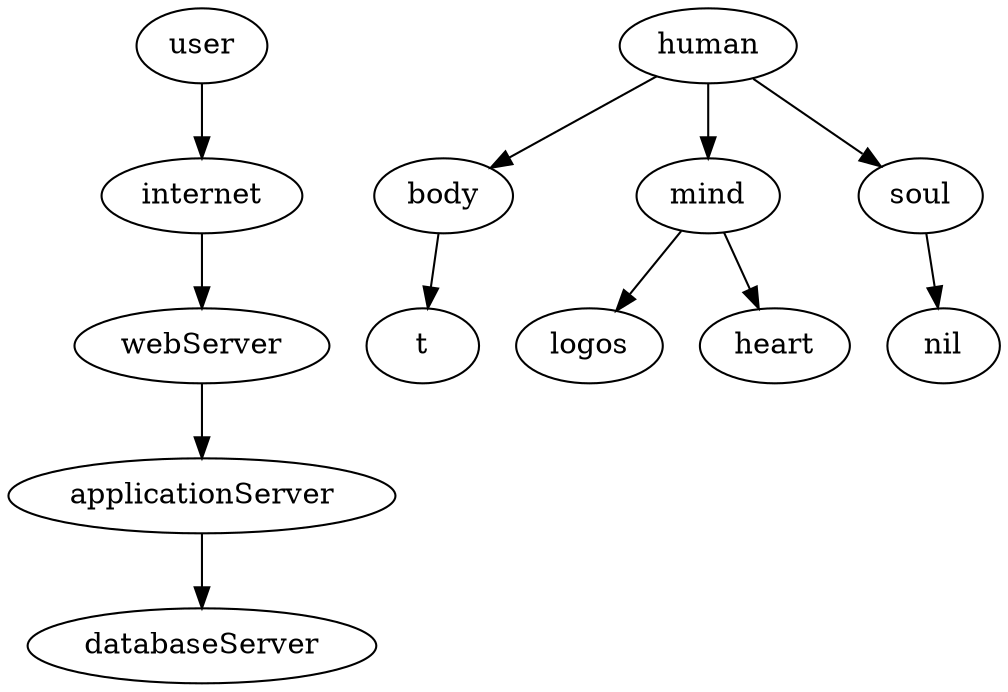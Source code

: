 //
// graphviz-dot-mode
//
// M-x compile
// C-c p
//

digraph human {

user -> internet -> webServer -> applicationServer -> databaseServer;
human -> body -> t;
human -> mind;
mind -> logos;
mind -> heart;
human -> soul -> nil;
}
